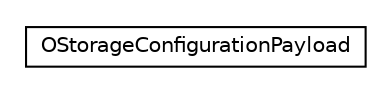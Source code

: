 #!/usr/local/bin/dot
#
# Class diagram 
# Generated by UMLGraph version R5_6-24-gf6e263 (http://www.umlgraph.org/)
#

digraph G {
	edge [fontname="Helvetica",fontsize=10,labelfontname="Helvetica",labelfontsize=10];
	node [fontname="Helvetica",fontsize=10,shape=plaintext];
	nodesep=0.25;
	ranksep=0.5;
	// com.orientechnologies.orient.client.remote.message.push.OStorageConfigurationPayload
	c443037 [label=<<table title="com.orientechnologies.orient.client.remote.message.push.OStorageConfigurationPayload" border="0" cellborder="1" cellspacing="0" cellpadding="2" port="p" href="./OStorageConfigurationPayload.html">
		<tr><td><table border="0" cellspacing="0" cellpadding="1">
<tr><td align="center" balign="center"> OStorageConfigurationPayload </td></tr>
		</table></td></tr>
		</table>>, URL="./OStorageConfigurationPayload.html", fontname="Helvetica", fontcolor="black", fontsize=10.0];
}


